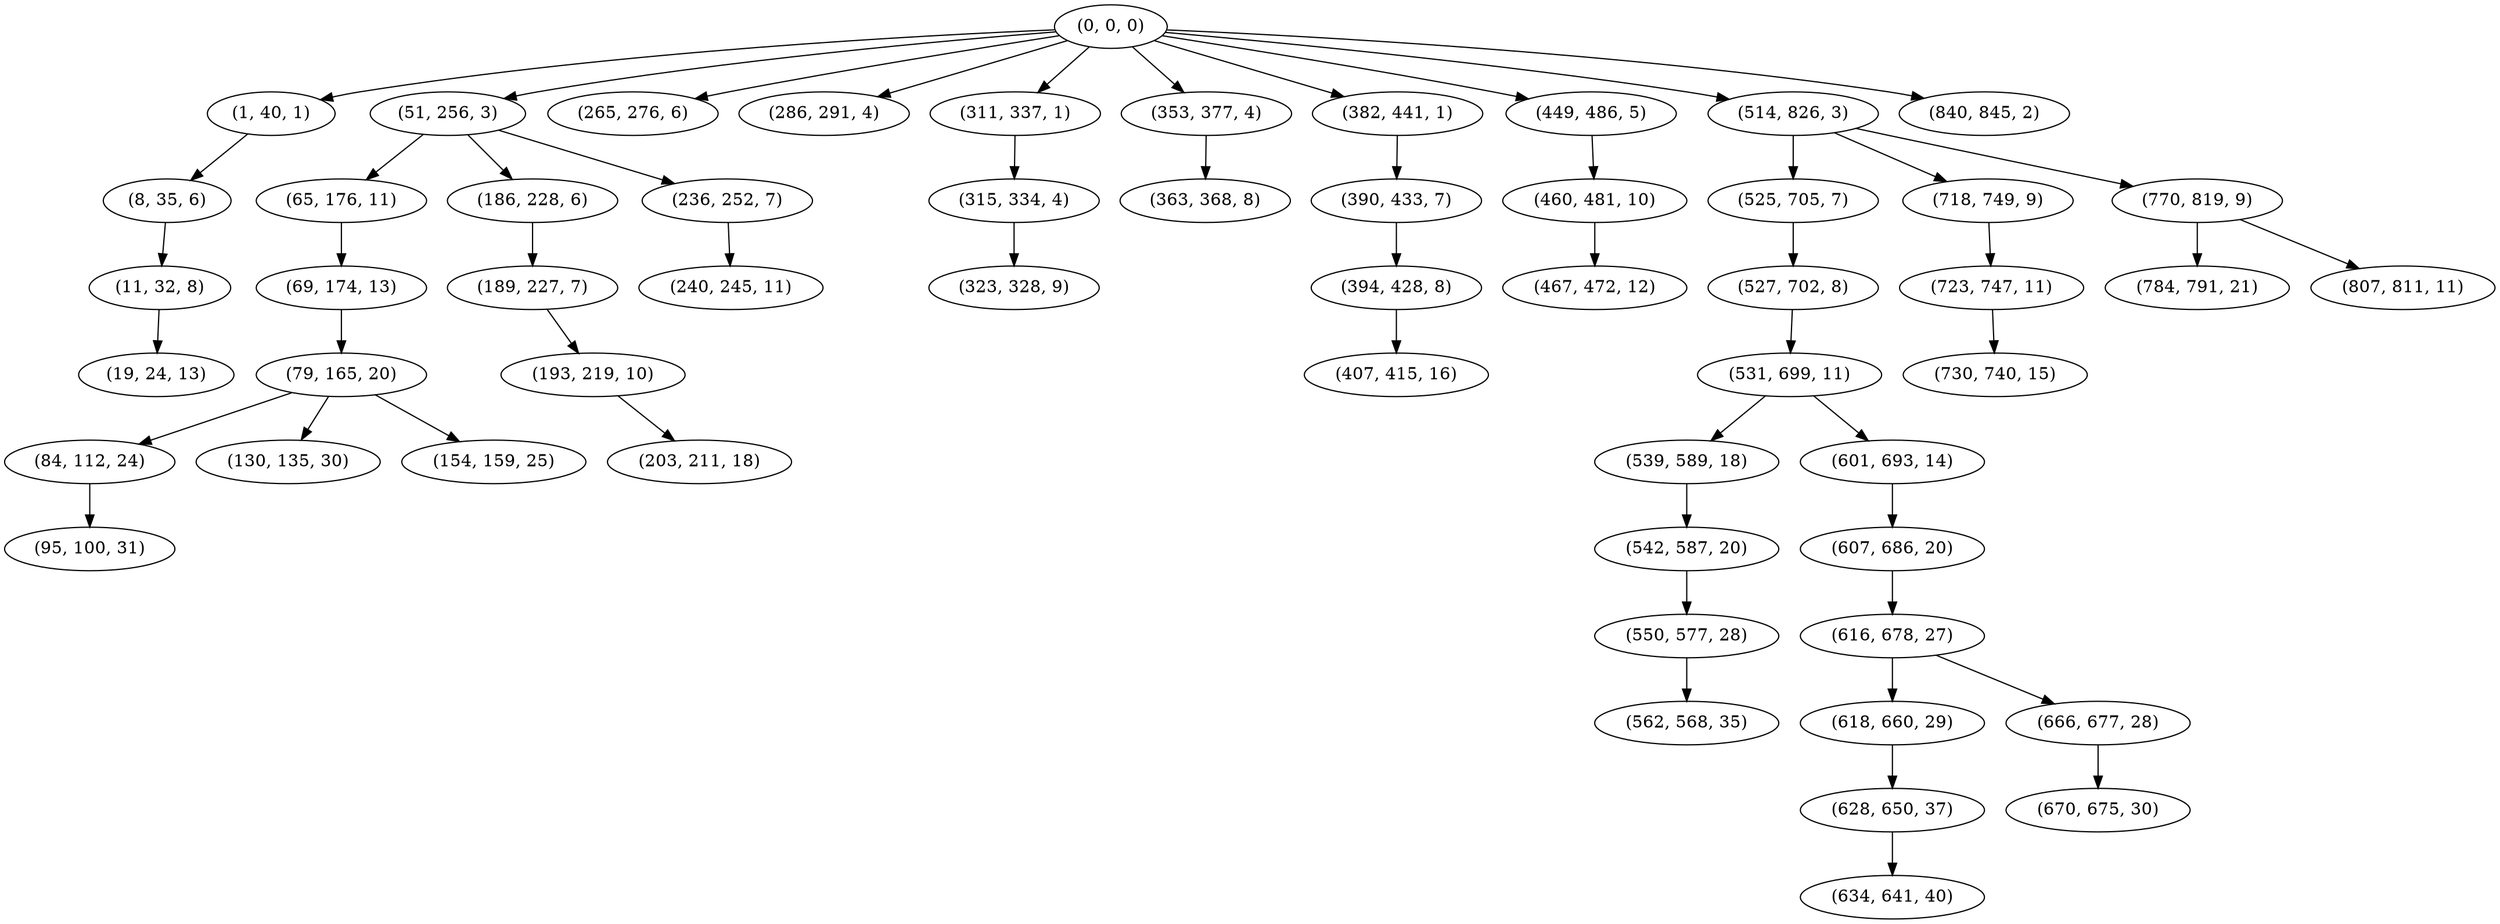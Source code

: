 digraph tree {
    "(0, 0, 0)";
    "(1, 40, 1)";
    "(8, 35, 6)";
    "(11, 32, 8)";
    "(19, 24, 13)";
    "(51, 256, 3)";
    "(65, 176, 11)";
    "(69, 174, 13)";
    "(79, 165, 20)";
    "(84, 112, 24)";
    "(95, 100, 31)";
    "(130, 135, 30)";
    "(154, 159, 25)";
    "(186, 228, 6)";
    "(189, 227, 7)";
    "(193, 219, 10)";
    "(203, 211, 18)";
    "(236, 252, 7)";
    "(240, 245, 11)";
    "(265, 276, 6)";
    "(286, 291, 4)";
    "(311, 337, 1)";
    "(315, 334, 4)";
    "(323, 328, 9)";
    "(353, 377, 4)";
    "(363, 368, 8)";
    "(382, 441, 1)";
    "(390, 433, 7)";
    "(394, 428, 8)";
    "(407, 415, 16)";
    "(449, 486, 5)";
    "(460, 481, 10)";
    "(467, 472, 12)";
    "(514, 826, 3)";
    "(525, 705, 7)";
    "(527, 702, 8)";
    "(531, 699, 11)";
    "(539, 589, 18)";
    "(542, 587, 20)";
    "(550, 577, 28)";
    "(562, 568, 35)";
    "(601, 693, 14)";
    "(607, 686, 20)";
    "(616, 678, 27)";
    "(618, 660, 29)";
    "(628, 650, 37)";
    "(634, 641, 40)";
    "(666, 677, 28)";
    "(670, 675, 30)";
    "(718, 749, 9)";
    "(723, 747, 11)";
    "(730, 740, 15)";
    "(770, 819, 9)";
    "(784, 791, 21)";
    "(807, 811, 11)";
    "(840, 845, 2)";
    "(0, 0, 0)" -> "(1, 40, 1)";
    "(0, 0, 0)" -> "(51, 256, 3)";
    "(0, 0, 0)" -> "(265, 276, 6)";
    "(0, 0, 0)" -> "(286, 291, 4)";
    "(0, 0, 0)" -> "(311, 337, 1)";
    "(0, 0, 0)" -> "(353, 377, 4)";
    "(0, 0, 0)" -> "(382, 441, 1)";
    "(0, 0, 0)" -> "(449, 486, 5)";
    "(0, 0, 0)" -> "(514, 826, 3)";
    "(0, 0, 0)" -> "(840, 845, 2)";
    "(1, 40, 1)" -> "(8, 35, 6)";
    "(8, 35, 6)" -> "(11, 32, 8)";
    "(11, 32, 8)" -> "(19, 24, 13)";
    "(51, 256, 3)" -> "(65, 176, 11)";
    "(51, 256, 3)" -> "(186, 228, 6)";
    "(51, 256, 3)" -> "(236, 252, 7)";
    "(65, 176, 11)" -> "(69, 174, 13)";
    "(69, 174, 13)" -> "(79, 165, 20)";
    "(79, 165, 20)" -> "(84, 112, 24)";
    "(79, 165, 20)" -> "(130, 135, 30)";
    "(79, 165, 20)" -> "(154, 159, 25)";
    "(84, 112, 24)" -> "(95, 100, 31)";
    "(186, 228, 6)" -> "(189, 227, 7)";
    "(189, 227, 7)" -> "(193, 219, 10)";
    "(193, 219, 10)" -> "(203, 211, 18)";
    "(236, 252, 7)" -> "(240, 245, 11)";
    "(311, 337, 1)" -> "(315, 334, 4)";
    "(315, 334, 4)" -> "(323, 328, 9)";
    "(353, 377, 4)" -> "(363, 368, 8)";
    "(382, 441, 1)" -> "(390, 433, 7)";
    "(390, 433, 7)" -> "(394, 428, 8)";
    "(394, 428, 8)" -> "(407, 415, 16)";
    "(449, 486, 5)" -> "(460, 481, 10)";
    "(460, 481, 10)" -> "(467, 472, 12)";
    "(514, 826, 3)" -> "(525, 705, 7)";
    "(514, 826, 3)" -> "(718, 749, 9)";
    "(514, 826, 3)" -> "(770, 819, 9)";
    "(525, 705, 7)" -> "(527, 702, 8)";
    "(527, 702, 8)" -> "(531, 699, 11)";
    "(531, 699, 11)" -> "(539, 589, 18)";
    "(531, 699, 11)" -> "(601, 693, 14)";
    "(539, 589, 18)" -> "(542, 587, 20)";
    "(542, 587, 20)" -> "(550, 577, 28)";
    "(550, 577, 28)" -> "(562, 568, 35)";
    "(601, 693, 14)" -> "(607, 686, 20)";
    "(607, 686, 20)" -> "(616, 678, 27)";
    "(616, 678, 27)" -> "(618, 660, 29)";
    "(616, 678, 27)" -> "(666, 677, 28)";
    "(618, 660, 29)" -> "(628, 650, 37)";
    "(628, 650, 37)" -> "(634, 641, 40)";
    "(666, 677, 28)" -> "(670, 675, 30)";
    "(718, 749, 9)" -> "(723, 747, 11)";
    "(723, 747, 11)" -> "(730, 740, 15)";
    "(770, 819, 9)" -> "(784, 791, 21)";
    "(770, 819, 9)" -> "(807, 811, 11)";
}
